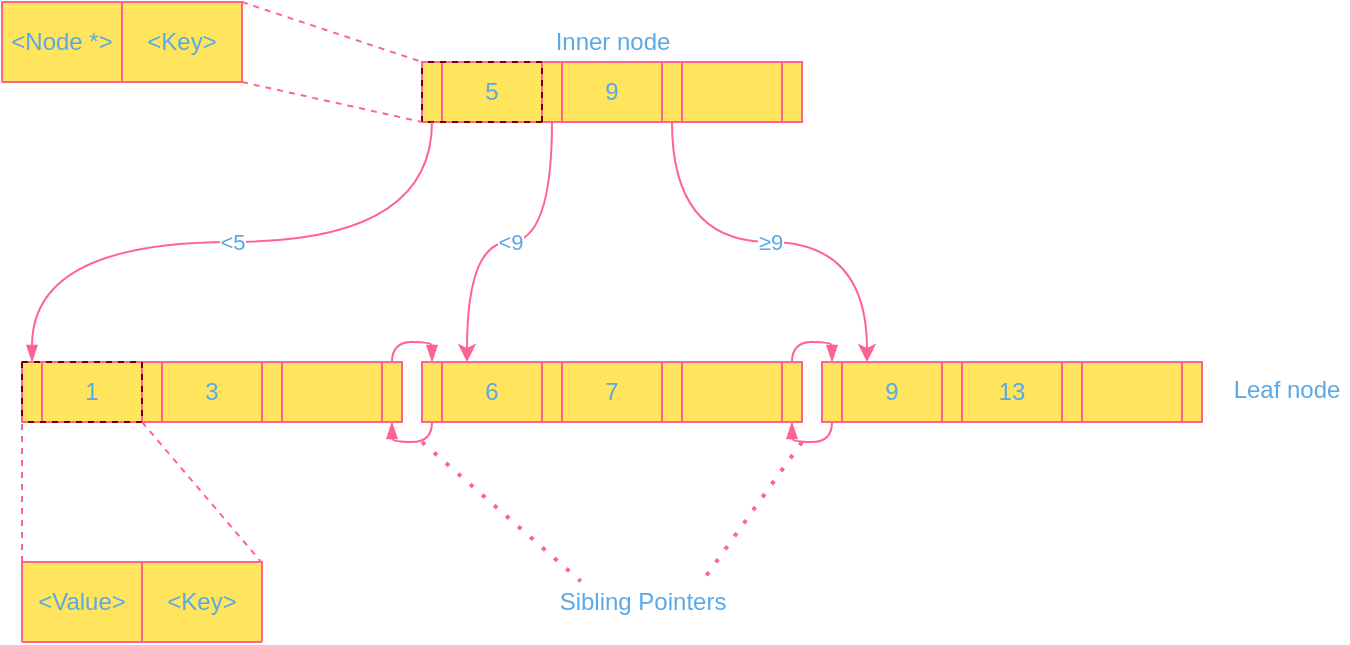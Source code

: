 <mxfile>
    <diagram id="g5ZsnBkL6UbHu-Tv1bW6" name="B+ Tree diagram">
        <mxGraphModel dx="490" dy="495" grid="0" gridSize="10" guides="1" tooltips="1" connect="1" arrows="1" fold="1" page="1" pageScale="1" pageWidth="1169" pageHeight="827" math="0" shadow="0">
            <root>
                <mxCell id="0"/>
                <mxCell id="1" parent="0"/>
                <mxCell id="20" value="" style="group;fontColor=#5AA9E6;" parent="1" vertex="1" connectable="0">
                    <mxGeometry x="490" y="250" width="190" height="30" as="geometry"/>
                </mxCell>
                <mxCell id="9" value="5" style="rounded=0;whiteSpace=wrap;html=1;fillColor=#FFE45E;strokeColor=#FF6392;fontColor=#5AA9E6;" parent="20" vertex="1">
                    <mxGeometry x="10" width="50" height="30" as="geometry"/>
                </mxCell>
                <mxCell id="14" value="9" style="rounded=0;whiteSpace=wrap;html=1;fillColor=#FFE45E;strokeColor=#FF6392;fontColor=#5AA9E6;" parent="20" vertex="1">
                    <mxGeometry x="70" width="50" height="30" as="geometry"/>
                </mxCell>
                <mxCell id="15" value="" style="rounded=0;whiteSpace=wrap;html=1;fillColor=#FFE45E;strokeColor=#FF6392;fontColor=#5AA9E6;" parent="20" vertex="1">
                    <mxGeometry width="10" height="30" as="geometry"/>
                </mxCell>
                <mxCell id="16" value="" style="rounded=0;whiteSpace=wrap;html=1;fillColor=#FFE45E;strokeColor=#FF6392;fontColor=#5AA9E6;" parent="20" vertex="1">
                    <mxGeometry x="60" width="10" height="30" as="geometry"/>
                </mxCell>
                <mxCell id="17" value="" style="rounded=0;whiteSpace=wrap;html=1;fillColor=#FFE45E;strokeColor=#FF6392;fontColor=#5AA9E6;" parent="20" vertex="1">
                    <mxGeometry x="120" width="10" height="30" as="geometry"/>
                </mxCell>
                <mxCell id="18" value="" style="rounded=0;whiteSpace=wrap;html=1;fillColor=#FFE45E;strokeColor=#FF6392;fontColor=#5AA9E6;" parent="20" vertex="1">
                    <mxGeometry x="130" width="50" height="30" as="geometry"/>
                </mxCell>
                <mxCell id="19" value="" style="rounded=0;whiteSpace=wrap;html=1;fillColor=#FFE45E;strokeColor=#FF6392;fontColor=#5AA9E6;" parent="20" vertex="1">
                    <mxGeometry x="180" width="10" height="30" as="geometry"/>
                </mxCell>
                <mxCell id="70" value="" style="endArrow=none;dashed=1;html=1;fontColor=#5AA9E6;strokeColor=#6F0000;fillColor=#a20025;entryX=0;entryY=0;entryDx=0;entryDy=0;exitX=0;exitY=1;exitDx=0;exitDy=0;" parent="20" source="15" target="15" edge="1">
                    <mxGeometry width="50" height="50" relative="1" as="geometry">
                        <mxPoint x="-30" y="-40" as="sourcePoint"/>
                        <mxPoint x="20" y="-90" as="targetPoint"/>
                    </mxGeometry>
                </mxCell>
                <mxCell id="71" value="" style="endArrow=none;dashed=1;html=1;fontColor=#5AA9E6;strokeColor=#6F0000;fillColor=#a20025;entryX=0;entryY=0;entryDx=0;entryDy=0;exitX=0;exitY=0;exitDx=0;exitDy=0;" parent="20" source="16" target="15" edge="1">
                    <mxGeometry width="50" height="50" relative="1" as="geometry">
                        <mxPoint x="10" y="40.0" as="sourcePoint"/>
                        <mxPoint x="10" y="10" as="targetPoint"/>
                    </mxGeometry>
                </mxCell>
                <mxCell id="72" value="" style="endArrow=none;dashed=1;html=1;fontColor=#5AA9E6;strokeColor=#6F0000;fillColor=#a20025;entryX=1;entryY=0;entryDx=0;entryDy=0;exitX=0;exitY=1;exitDx=0;exitDy=0;" parent="20" source="16" target="9" edge="1">
                    <mxGeometry width="50" height="50" relative="1" as="geometry">
                        <mxPoint x="20" y="50.0" as="sourcePoint"/>
                        <mxPoint x="20" y="20" as="targetPoint"/>
                    </mxGeometry>
                </mxCell>
                <mxCell id="73" value="" style="endArrow=none;dashed=1;html=1;fontColor=#5AA9E6;strokeColor=#6F0000;fillColor=#a20025;entryX=0;entryY=1;entryDx=0;entryDy=0;exitX=1;exitY=1;exitDx=0;exitDy=0;" parent="20" source="9" target="15" edge="1">
                    <mxGeometry width="50" height="50" relative="1" as="geometry">
                        <mxPoint x="30" y="60.0" as="sourcePoint"/>
                        <mxPoint x="30" y="30" as="targetPoint"/>
                    </mxGeometry>
                </mxCell>
                <mxCell id="21" value="" style="group;fontColor=#5AA9E6;" parent="1" vertex="1" connectable="0">
                    <mxGeometry x="290" y="400" width="190" height="30" as="geometry"/>
                </mxCell>
                <mxCell id="22" value="1" style="rounded=0;whiteSpace=wrap;html=1;fillColor=#FFE45E;strokeColor=#FF6392;fontColor=#5AA9E6;" parent="21" vertex="1">
                    <mxGeometry x="10" width="50" height="30" as="geometry"/>
                </mxCell>
                <mxCell id="23" value="3" style="rounded=0;whiteSpace=wrap;html=1;fillColor=#FFE45E;strokeColor=#FF6392;fontColor=#5AA9E6;" parent="21" vertex="1">
                    <mxGeometry x="70" width="50" height="30" as="geometry"/>
                </mxCell>
                <mxCell id="24" value="" style="rounded=0;whiteSpace=wrap;html=1;fillColor=#FFE45E;strokeColor=#FF6392;fontColor=#5AA9E6;" parent="21" vertex="1">
                    <mxGeometry width="10" height="30" as="geometry"/>
                </mxCell>
                <mxCell id="25" value="" style="rounded=0;whiteSpace=wrap;html=1;fillColor=#FFE45E;strokeColor=#FF6392;fontColor=#5AA9E6;" parent="21" vertex="1">
                    <mxGeometry x="60" width="10" height="30" as="geometry"/>
                </mxCell>
                <mxCell id="26" value="" style="rounded=0;whiteSpace=wrap;html=1;fillColor=#FFE45E;strokeColor=#FF6392;fontColor=#5AA9E6;" parent="21" vertex="1">
                    <mxGeometry x="120" width="10" height="30" as="geometry"/>
                </mxCell>
                <mxCell id="27" value="" style="rounded=0;whiteSpace=wrap;html=1;fillColor=#FFE45E;strokeColor=#FF6392;fontColor=#5AA9E6;" parent="21" vertex="1">
                    <mxGeometry x="130" width="50" height="30" as="geometry"/>
                </mxCell>
                <mxCell id="28" value="" style="rounded=0;whiteSpace=wrap;html=1;fillColor=#FFE45E;strokeColor=#FF6392;fontColor=#5AA9E6;" parent="21" vertex="1">
                    <mxGeometry x="180" width="10" height="30" as="geometry"/>
                </mxCell>
                <mxCell id="86" value="" style="endArrow=none;html=1;fontColor=#5AA9E6;strokeColor=#6F0000;fillColor=#a20025;entryX=0;entryY=1;entryDx=0;entryDy=0;exitX=0;exitY=0;exitDx=0;exitDy=0;dashed=1;" parent="21" source="24" target="24" edge="1">
                    <mxGeometry width="50" height="50" relative="1" as="geometry">
                        <mxPoint x="-80" y="14.0" as="sourcePoint"/>
                        <mxPoint x="10" y="34" as="targetPoint"/>
                    </mxGeometry>
                </mxCell>
                <mxCell id="87" value="" style="endArrow=none;html=1;fontColor=#5AA9E6;strokeColor=#6F0000;fillColor=#a20025;dashed=1;exitX=0;exitY=0;exitDx=0;exitDy=0;entryX=1;entryY=0;entryDx=0;entryDy=0;" parent="21" source="24" target="22" edge="1">
                    <mxGeometry width="50" height="50" relative="1" as="geometry">
                        <mxPoint as="sourcePoint"/>
                        <mxPoint x="-30" y="-10" as="targetPoint"/>
                    </mxGeometry>
                </mxCell>
                <mxCell id="88" value="" style="endArrow=none;html=1;fontColor=#5AA9E6;strokeColor=#6F0000;fillColor=#a20025;exitX=1;exitY=1;exitDx=0;exitDy=0;dashed=1;entryX=0;entryY=1;entryDx=0;entryDy=0;" parent="21" source="22" target="24" edge="1">
                    <mxGeometry width="50" height="50" relative="1" as="geometry">
                        <mxPoint x="-30.0" y="-40.0" as="sourcePoint"/>
                        <mxPoint x="-20.0" y="1.137e-13" as="targetPoint"/>
                    </mxGeometry>
                </mxCell>
                <mxCell id="89" value="" style="endArrow=none;html=1;fontColor=#5AA9E6;strokeColor=#6F0000;fillColor=#a20025;exitX=1;exitY=0;exitDx=0;exitDy=0;dashed=1;entryX=1;entryY=1;entryDx=0;entryDy=0;" parent="21" source="22" target="22" edge="1">
                    <mxGeometry width="50" height="50" relative="1" as="geometry">
                        <mxPoint x="-20.0" y="-30.0" as="sourcePoint"/>
                        <mxPoint x="-10.0" y="10.0" as="targetPoint"/>
                    </mxGeometry>
                </mxCell>
                <mxCell id="29" value="" style="group;fontColor=#5AA9E6;" parent="1" vertex="1" connectable="0">
                    <mxGeometry x="490" y="400" width="190" height="30" as="geometry"/>
                </mxCell>
                <mxCell id="30" value="6" style="rounded=0;whiteSpace=wrap;html=1;fillColor=#FFE45E;strokeColor=#FF6392;fontColor=#5AA9E6;" parent="29" vertex="1">
                    <mxGeometry x="10" width="50" height="30" as="geometry"/>
                </mxCell>
                <mxCell id="31" value="7" style="rounded=0;whiteSpace=wrap;html=1;fillColor=#FFE45E;strokeColor=#FF6392;fontColor=#5AA9E6;" parent="29" vertex="1">
                    <mxGeometry x="70" width="50" height="30" as="geometry"/>
                </mxCell>
                <mxCell id="32" value="" style="rounded=0;whiteSpace=wrap;html=1;fillColor=#FFE45E;strokeColor=#FF6392;fontColor=#5AA9E6;" parent="29" vertex="1">
                    <mxGeometry width="10" height="30" as="geometry"/>
                </mxCell>
                <mxCell id="33" value="" style="rounded=0;whiteSpace=wrap;html=1;fillColor=#FFE45E;strokeColor=#FF6392;fontColor=#5AA9E6;" parent="29" vertex="1">
                    <mxGeometry x="60" width="10" height="30" as="geometry"/>
                </mxCell>
                <mxCell id="34" value="" style="rounded=0;whiteSpace=wrap;html=1;fillColor=#FFE45E;strokeColor=#FF6392;fontColor=#5AA9E6;" parent="29" vertex="1">
                    <mxGeometry x="120" width="10" height="30" as="geometry"/>
                </mxCell>
                <mxCell id="35" value="" style="rounded=0;whiteSpace=wrap;html=1;fillColor=#FFE45E;strokeColor=#FF6392;fontColor=#5AA9E6;" parent="29" vertex="1">
                    <mxGeometry x="130" width="50" height="30" as="geometry"/>
                </mxCell>
                <mxCell id="36" value="" style="rounded=0;whiteSpace=wrap;html=1;fillColor=#FFE45E;strokeColor=#FF6392;fontColor=#5AA9E6;" parent="29" vertex="1">
                    <mxGeometry x="180" width="10" height="30" as="geometry"/>
                </mxCell>
                <mxCell id="37" value="" style="group;fontColor=#5AA9E6;" parent="1" vertex="1" connectable="0">
                    <mxGeometry x="690" y="400" width="190" height="30" as="geometry"/>
                </mxCell>
                <mxCell id="38" value="9" style="rounded=0;whiteSpace=wrap;html=1;fillColor=#FFE45E;strokeColor=#FF6392;fontColor=#5AA9E6;" parent="37" vertex="1">
                    <mxGeometry x="10" width="50" height="30" as="geometry"/>
                </mxCell>
                <mxCell id="39" value="13" style="rounded=0;whiteSpace=wrap;html=1;fillColor=#FFE45E;strokeColor=#FF6392;fontColor=#5AA9E6;" parent="37" vertex="1">
                    <mxGeometry x="70" width="50" height="30" as="geometry"/>
                </mxCell>
                <mxCell id="40" value="" style="rounded=0;whiteSpace=wrap;html=1;fillColor=#FFE45E;strokeColor=#FF6392;fontColor=#5AA9E6;" parent="37" vertex="1">
                    <mxGeometry width="10" height="30" as="geometry"/>
                </mxCell>
                <mxCell id="41" value="" style="rounded=0;whiteSpace=wrap;html=1;fillColor=#FFE45E;strokeColor=#FF6392;fontColor=#5AA9E6;" parent="37" vertex="1">
                    <mxGeometry x="60" width="10" height="30" as="geometry"/>
                </mxCell>
                <mxCell id="42" value="" style="rounded=0;whiteSpace=wrap;html=1;fillColor=#FFE45E;strokeColor=#FF6392;fontColor=#5AA9E6;" parent="37" vertex="1">
                    <mxGeometry x="120" width="10" height="30" as="geometry"/>
                </mxCell>
                <mxCell id="43" value="" style="rounded=0;whiteSpace=wrap;html=1;fillColor=#FFE45E;strokeColor=#FF6392;fontColor=#5AA9E6;" parent="37" vertex="1">
                    <mxGeometry x="130" width="50" height="30" as="geometry"/>
                </mxCell>
                <mxCell id="44" value="" style="rounded=0;whiteSpace=wrap;html=1;fillColor=#FFE45E;strokeColor=#FF6392;fontColor=#5AA9E6;" parent="37" vertex="1">
                    <mxGeometry x="180" width="10" height="30" as="geometry"/>
                </mxCell>
                <mxCell id="46" value="&amp;lt;5" style="edgeStyle=orthogonalEdgeStyle;rounded=0;orthogonalLoop=1;jettySize=auto;html=1;exitX=0.5;exitY=1;exitDx=0;exitDy=0;entryX=0.5;entryY=0;entryDx=0;entryDy=0;curved=1;endArrow=blockThin;endFill=1;strokeColor=#FF6392;fontColor=#5AA9E6;" parent="1" source="15" target="24" edge="1">
                    <mxGeometry relative="1" as="geometry"/>
                </mxCell>
                <mxCell id="47" style="edgeStyle=orthogonalEdgeStyle;curved=1;rounded=0;orthogonalLoop=1;jettySize=auto;html=1;exitX=0.5;exitY=0;exitDx=0;exitDy=0;entryX=0.5;entryY=0;entryDx=0;entryDy=0;endArrow=blockThin;endFill=1;strokeWidth=1;startSize=6;strokeColor=#FF6392;fontColor=#5AA9E6;" parent="1" source="28" target="32" edge="1">
                    <mxGeometry relative="1" as="geometry">
                        <Array as="points">
                            <mxPoint x="475" y="390"/>
                            <mxPoint x="495" y="390"/>
                        </Array>
                    </mxGeometry>
                </mxCell>
                <mxCell id="50" style="edgeStyle=orthogonalEdgeStyle;rounded=0;orthogonalLoop=1;jettySize=auto;html=1;exitX=0.5;exitY=1;exitDx=0;exitDy=0;endArrow=blockThin;endFill=1;startSize=6;strokeWidth=1;curved=1;entryX=0.5;entryY=1;entryDx=0;entryDy=0;strokeColor=#FF6392;fontColor=#5AA9E6;" parent="1" source="32" target="28" edge="1">
                    <mxGeometry relative="1" as="geometry">
                        <mxPoint x="495.116" y="450" as="targetPoint"/>
                        <Array as="points">
                            <mxPoint x="495" y="440"/>
                            <mxPoint x="475" y="440"/>
                        </Array>
                    </mxGeometry>
                </mxCell>
                <mxCell id="51" style="edgeStyle=orthogonalEdgeStyle;curved=1;rounded=0;orthogonalLoop=1;jettySize=auto;html=1;exitX=0.5;exitY=0;exitDx=0;exitDy=0;entryX=0.5;entryY=0;entryDx=0;entryDy=0;endArrow=blockThin;endFill=1;startSize=6;strokeWidth=1;strokeColor=#FF6392;fontColor=#5AA9E6;" parent="1" source="36" target="40" edge="1">
                    <mxGeometry relative="1" as="geometry">
                        <Array as="points">
                            <mxPoint x="675" y="390"/>
                            <mxPoint x="695" y="390"/>
                        </Array>
                    </mxGeometry>
                </mxCell>
                <mxCell id="52" style="edgeStyle=orthogonalEdgeStyle;curved=1;rounded=0;orthogonalLoop=1;jettySize=auto;html=1;exitX=0.5;exitY=1;exitDx=0;exitDy=0;entryX=0.5;entryY=1;entryDx=0;entryDy=0;endArrow=blockThin;endFill=1;startSize=6;strokeWidth=1;strokeColor=#FF6392;fontColor=#5AA9E6;" parent="1" source="40" target="36" edge="1">
                    <mxGeometry relative="1" as="geometry">
                        <Array as="points">
                            <mxPoint x="695" y="440"/>
                            <mxPoint x="675" y="440"/>
                        </Array>
                    </mxGeometry>
                </mxCell>
                <mxCell id="54" value="&amp;lt;9" style="edgeStyle=orthogonalEdgeStyle;curved=1;rounded=1;sketch=0;orthogonalLoop=1;jettySize=auto;html=1;exitX=0.5;exitY=1;exitDx=0;exitDy=0;entryX=0.25;entryY=0;entryDx=0;entryDy=0;fontColor=#5AA9E6;strokeColor=#FF6392;fillColor=#FFE45E;" parent="1" source="16" target="30" edge="1">
                    <mxGeometry relative="1" as="geometry"/>
                </mxCell>
                <mxCell id="55" value="≥9" style="edgeStyle=orthogonalEdgeStyle;curved=1;rounded=1;sketch=0;orthogonalLoop=1;jettySize=auto;html=1;exitX=0.5;exitY=1;exitDx=0;exitDy=0;entryX=0.25;entryY=0;entryDx=0;entryDy=0;fontColor=#5AA9E6;strokeColor=#FF6392;fillColor=#FFE45E;" parent="1" source="17" target="38" edge="1">
                    <mxGeometry relative="1" as="geometry"/>
                </mxCell>
                <mxCell id="58" value="Inner node" style="text;html=1;align=center;verticalAlign=middle;resizable=0;points=[];autosize=1;strokeColor=none;fontColor=#5AA9E6;" parent="1" vertex="1">
                    <mxGeometry x="550" y="230" width="70" height="20" as="geometry"/>
                </mxCell>
                <mxCell id="59" value="" style="endArrow=none;dashed=1;html=1;dashPattern=1 3;strokeWidth=2;fontColor=#5AA9E6;fillColor=#a20025;strokeColor=#FF6392;entryX=0.799;entryY=-0.003;entryDx=0;entryDy=0;entryPerimeter=0;" parent="1" target="61" edge="1">
                    <mxGeometry width="50" height="50" relative="1" as="geometry">
                        <mxPoint x="680" y="440" as="sourcePoint"/>
                        <mxPoint x="620" y="510" as="targetPoint"/>
                    </mxGeometry>
                </mxCell>
                <mxCell id="60" value="" style="endArrow=none;dashed=1;html=1;dashPattern=1 3;strokeWidth=2;fontColor=#5AA9E6;fillColor=#a20025;strokeColor=#FF6392;entryX=0.194;entryY=-0.017;entryDx=0;entryDy=0;entryPerimeter=0;" parent="1" target="61" edge="1">
                    <mxGeometry width="50" height="50" relative="1" as="geometry">
                        <mxPoint x="490" y="440" as="sourcePoint"/>
                        <mxPoint x="570.0" y="510" as="targetPoint"/>
                    </mxGeometry>
                </mxCell>
                <mxCell id="61" value="Sibling Pointers" style="text;html=1;align=center;verticalAlign=middle;resizable=0;points=[];autosize=1;strokeColor=none;fontColor=#5AA9E6;" parent="1" vertex="1">
                    <mxGeometry x="550" y="510" width="100" height="20" as="geometry"/>
                </mxCell>
                <mxCell id="62" value="" style="endArrow=none;html=1;fontColor=#5AA9E6;fillColor=#a20025;entryX=0;entryY=0;entryDx=0;entryDy=0;exitX=1;exitY=0;exitDx=0;exitDy=0;dashed=1;strokeColor=#FF6392;" parent="1" target="15" edge="1">
                    <mxGeometry width="50" height="50" relative="1" as="geometry">
                        <mxPoint x="400" y="220.0" as="sourcePoint"/>
                        <mxPoint x="460" y="250" as="targetPoint"/>
                    </mxGeometry>
                </mxCell>
                <mxCell id="63" value="" style="endArrow=none;html=1;fontColor=#5AA9E6;fillColor=#a20025;entryX=0;entryY=1;entryDx=0;entryDy=0;exitX=1;exitY=1;exitDx=0;exitDy=0;dashed=1;strokeColor=#FF6392;" parent="1" target="15" edge="1">
                    <mxGeometry width="50" height="50" relative="1" as="geometry">
                        <mxPoint x="400" y="260.0" as="sourcePoint"/>
                        <mxPoint x="490.0" y="280" as="targetPoint"/>
                    </mxGeometry>
                </mxCell>
                <mxCell id="74" value="" style="endArrow=none;html=1;fontColor=#5AA9E6;strokeColor=#FF6392;fillColor=#FFE45E;entryX=0.5;entryY=1;entryDx=0;entryDy=0;exitX=0.5;exitY=0;exitDx=0;exitDy=0;" parent="1" edge="1">
                    <mxGeometry width="50" height="50" relative="1" as="geometry">
                        <mxPoint x="345" y="220.0" as="sourcePoint"/>
                        <mxPoint x="345" y="260.0" as="targetPoint"/>
                    </mxGeometry>
                </mxCell>
                <mxCell id="78" value="" style="shape=table;container=1;collapsible=0;childLayout=tableLayout;rounded=0;fontColor=#5AA9E6;strokeColor=#FF6392;fillColor=#FFE45E;" parent="1" vertex="1">
                    <mxGeometry x="280" y="220" width="120" height="40" as="geometry"/>
                </mxCell>
                <mxCell id="79" value="" style="shape=partialRectangle;collapsible=0;dropTarget=0;pointerEvents=0;fillColor=none;top=0;left=0;bottom=0;right=0;points=[[0,0.5],[1,0.5]];portConstraint=eastwest;" parent="78" vertex="1">
                    <mxGeometry width="120" height="40" as="geometry"/>
                </mxCell>
                <mxCell id="80" value="&amp;lt;Node *&amp;gt;" style="shape=partialRectangle;html=1;whiteSpace=wrap;connectable=0;overflow=hidden;fillColor=none;top=0;left=0;bottom=0;right=1;strokeColor=#FF6392;fontColor=#5AA9E6;" parent="79" vertex="1">
                    <mxGeometry width="60" height="40" as="geometry"/>
                </mxCell>
                <mxCell id="81" value="&amp;lt;Key&amp;gt;" style="shape=partialRectangle;html=1;whiteSpace=wrap;connectable=0;overflow=hidden;fillColor=none;top=0;left=1;bottom=0;right=0;strokeColor=#FF6392;fontColor=#5AA9E6;" parent="79" vertex="1">
                    <mxGeometry x="60" width="60" height="40" as="geometry"/>
                </mxCell>
                <mxCell id="82" value="" style="shape=table;container=1;collapsible=0;childLayout=tableLayout;rounded=0;fontColor=#5AA9E6;strokeColor=#FF6392;fillColor=#FFE45E;" parent="1" vertex="1">
                    <mxGeometry x="290" y="500" width="120" height="40" as="geometry"/>
                </mxCell>
                <mxCell id="83" value="" style="shape=partialRectangle;collapsible=0;dropTarget=0;pointerEvents=0;fillColor=none;top=0;left=0;bottom=0;right=0;points=[[0,0.5],[1,0.5]];portConstraint=eastwest;" parent="82" vertex="1">
                    <mxGeometry width="120" height="40" as="geometry"/>
                </mxCell>
                <mxCell id="84" value="&amp;lt;Value&amp;gt;" style="shape=partialRectangle;html=1;whiteSpace=wrap;connectable=0;overflow=hidden;fillColor=none;top=0;left=0;bottom=0;right=1;strokeColor=#FF6392;fontColor=#5AA9E6;" parent="83" vertex="1">
                    <mxGeometry width="60" height="40" as="geometry"/>
                </mxCell>
                <mxCell id="85" value="&amp;lt;Key&amp;gt;" style="shape=partialRectangle;html=1;whiteSpace=wrap;connectable=0;overflow=hidden;fillColor=none;top=0;left=1;bottom=0;right=0;strokeColor=#FF6392;fontColor=#5AA9E6;" parent="83" vertex="1">
                    <mxGeometry x="60" width="60" height="40" as="geometry"/>
                </mxCell>
                <mxCell id="90" value="" style="endArrow=none;html=1;fontColor=#5AA9E6;fillColor=#a20025;dashed=1;entryX=0;entryY=1;entryDx=0;entryDy=0;strokeColor=#FF6392;" parent="1" target="24" edge="1">
                    <mxGeometry width="50" height="50" relative="1" as="geometry">
                        <mxPoint x="290" y="500" as="sourcePoint"/>
                        <mxPoint x="280" y="450" as="targetPoint"/>
                    </mxGeometry>
                </mxCell>
                <mxCell id="91" value="" style="endArrow=none;html=1;fontColor=#5AA9E6;fillColor=#a20025;exitX=0;exitY=1;exitDx=0;exitDy=0;dashed=1;entryX=0.998;entryY=0.004;entryDx=0;entryDy=0;entryPerimeter=0;strokeColor=#FF6392;" parent="1" source="25" target="83" edge="1">
                    <mxGeometry width="50" height="50" relative="1" as="geometry">
                        <mxPoint x="290.0" y="390.0" as="sourcePoint"/>
                        <mxPoint x="300.0" y="430.0" as="targetPoint"/>
                    </mxGeometry>
                </mxCell>
                <mxCell id="92" value="Leaf node" style="text;html=1;align=center;verticalAlign=middle;resizable=0;points=[];autosize=1;strokeColor=none;fontColor=#5AA9E6;" parent="1" vertex="1">
                    <mxGeometry x="890" y="405" width="63" height="18" as="geometry"/>
                </mxCell>
            </root>
        </mxGraphModel>
    </diagram>
    <diagram name="Prefix Search" id="lALsTIuI-mNZfIV6mXWH">
        <mxGraphModel dx="490" dy="495" grid="1" gridSize="10" guides="1" tooltips="1" connect="1" arrows="1" fold="1" page="1" pageScale="1" pageWidth="1169" pageHeight="827" math="0" shadow="0">
            <root>
                <mxCell id="19uY2m7G7Lr0xYHOOk7L-0"/>
                <mxCell id="19uY2m7G7Lr0xYHOOk7L-1" parent="19uY2m7G7Lr0xYHOOk7L-0"/>
                <mxCell id="19uY2m7G7Lr0xYHOOk7L-2" value="" style="group;fontColor=#5AA9E6;" parent="19uY2m7G7Lr0xYHOOk7L-1" vertex="1" connectable="0">
                    <mxGeometry x="501" y="203" width="190" height="30" as="geometry"/>
                </mxCell>
                <mxCell id="19uY2m7G7Lr0xYHOOk7L-3" value="A,C" style="rounded=0;whiteSpace=wrap;html=1;fillColor=#FFE45E;strokeColor=#FF6392;fontColor=#5AA9E6;" parent="19uY2m7G7Lr0xYHOOk7L-2" vertex="1">
                    <mxGeometry x="10" width="50" height="30" as="geometry"/>
                </mxCell>
                <mxCell id="19uY2m7G7Lr0xYHOOk7L-4" value="B,B" style="rounded=0;whiteSpace=wrap;html=1;fillColor=#FFE45E;strokeColor=#FF6392;fontColor=#5AA9E6;" parent="19uY2m7G7Lr0xYHOOk7L-2" vertex="1">
                    <mxGeometry x="70" width="50" height="30" as="geometry"/>
                </mxCell>
                <mxCell id="19uY2m7G7Lr0xYHOOk7L-5" value="" style="rounded=0;whiteSpace=wrap;html=1;fillColor=#FFE45E;strokeColor=#FF6392;fontColor=#5AA9E6;" parent="19uY2m7G7Lr0xYHOOk7L-2" vertex="1">
                    <mxGeometry width="10" height="30" as="geometry"/>
                </mxCell>
                <mxCell id="19uY2m7G7Lr0xYHOOk7L-6" value="" style="rounded=0;whiteSpace=wrap;html=1;fillColor=#FFE45E;strokeColor=#FF6392;fontColor=#5AA9E6;" parent="19uY2m7G7Lr0xYHOOk7L-2" vertex="1">
                    <mxGeometry x="60" width="10" height="30" as="geometry"/>
                </mxCell>
                <mxCell id="19uY2m7G7Lr0xYHOOk7L-7" value="" style="rounded=0;whiteSpace=wrap;html=1;fillColor=#FFE45E;strokeColor=#FF6392;fontColor=#5AA9E6;" parent="19uY2m7G7Lr0xYHOOk7L-2" vertex="1">
                    <mxGeometry x="120" width="10" height="30" as="geometry"/>
                </mxCell>
                <mxCell id="19uY2m7G7Lr0xYHOOk7L-8" value="C,C" style="rounded=0;whiteSpace=wrap;html=1;fillColor=#FFE45E;strokeColor=#FF6392;fontColor=#5AA9E6;" parent="19uY2m7G7Lr0xYHOOk7L-2" vertex="1">
                    <mxGeometry x="130" width="50" height="30" as="geometry"/>
                </mxCell>
                <mxCell id="19uY2m7G7Lr0xYHOOk7L-9" value="" style="rounded=0;whiteSpace=wrap;html=1;fillColor=#FFE45E;strokeColor=#FF6392;fontColor=#5AA9E6;" parent="19uY2m7G7Lr0xYHOOk7L-2" vertex="1">
                    <mxGeometry x="180" width="10" height="30" as="geometry"/>
                </mxCell>
                <mxCell id="19uY2m7G7Lr0xYHOOk7L-93" value="" style="endArrow=none;html=1;fontColor=#5AA9E6;startSize=0;fillColor=#FFE45E;strokeColor=#FF0000;entryX=0;entryY=0;entryDx=0;entryDy=0;exitX=0;exitY=0;exitDx=0;exitDy=0;strokeWidth=2;" parent="19uY2m7G7Lr0xYHOOk7L-2" source="19uY2m7G7Lr0xYHOOk7L-6" target="19uY2m7G7Lr0xYHOOk7L-5" edge="1">
                    <mxGeometry width="50" height="50" relative="1" as="geometry">
                        <mxPoint x="-161" y="37" as="sourcePoint"/>
                        <mxPoint x="-111" y="-13" as="targetPoint"/>
                    </mxGeometry>
                </mxCell>
                <mxCell id="19uY2m7G7Lr0xYHOOk7L-95" value="" style="endArrow=none;html=1;fontColor=#5AA9E6;startSize=0;fillColor=#FFE45E;strokeColor=#FF0000;entryX=1;entryY=1;entryDx=0;entryDy=0;exitX=0;exitY=0;exitDx=0;exitDy=0;strokeWidth=2;" parent="19uY2m7G7Lr0xYHOOk7L-2" source="19uY2m7G7Lr0xYHOOk7L-6" target="19uY2m7G7Lr0xYHOOk7L-3" edge="1">
                    <mxGeometry width="50" height="50" relative="1" as="geometry">
                        <mxPoint x="70" y="10" as="sourcePoint"/>
                        <mxPoint x="10" y="10" as="targetPoint"/>
                    </mxGeometry>
                </mxCell>
                <mxCell id="19uY2m7G7Lr0xYHOOk7L-96" value="" style="endArrow=none;html=1;fontColor=#5AA9E6;startSize=0;fillColor=#FFE45E;strokeColor=#FF0000;entryX=0;entryY=1;entryDx=0;entryDy=0;exitX=0;exitY=1;exitDx=0;exitDy=0;strokeWidth=2;" parent="19uY2m7G7Lr0xYHOOk7L-2" source="19uY2m7G7Lr0xYHOOk7L-6" target="19uY2m7G7Lr0xYHOOk7L-5" edge="1">
                    <mxGeometry width="50" height="50" relative="1" as="geometry">
                        <mxPoint x="80" y="20" as="sourcePoint"/>
                        <mxPoint x="20" y="20" as="targetPoint"/>
                    </mxGeometry>
                </mxCell>
                <mxCell id="19uY2m7G7Lr0xYHOOk7L-14" value="" style="group;fontColor=#5AA9E6;" parent="19uY2m7G7Lr0xYHOOk7L-1" vertex="1" connectable="0">
                    <mxGeometry x="190" y="370" width="190" height="30" as="geometry"/>
                </mxCell>
                <mxCell id="19uY2m7G7Lr0xYHOOk7L-15" value="A,A" style="rounded=0;whiteSpace=wrap;html=1;fillColor=#FFE45E;strokeColor=#FF6392;fontColor=#5AA9E6;" parent="19uY2m7G7Lr0xYHOOk7L-14" vertex="1">
                    <mxGeometry x="10" width="50" height="30" as="geometry"/>
                </mxCell>
                <mxCell id="19uY2m7G7Lr0xYHOOk7L-16" value="A,B" style="rounded=0;whiteSpace=wrap;html=1;fillColor=#FFE45E;strokeColor=#FF6392;fontColor=#5AA9E6;" parent="19uY2m7G7Lr0xYHOOk7L-14" vertex="1">
                    <mxGeometry x="70" width="50" height="30" as="geometry"/>
                </mxCell>
                <mxCell id="19uY2m7G7Lr0xYHOOk7L-17" value="" style="rounded=0;whiteSpace=wrap;html=1;fillColor=#FFE45E;strokeColor=#FF6392;fontColor=#5AA9E6;" parent="19uY2m7G7Lr0xYHOOk7L-14" vertex="1">
                    <mxGeometry width="10" height="30" as="geometry"/>
                </mxCell>
                <mxCell id="19uY2m7G7Lr0xYHOOk7L-18" value="" style="rounded=0;whiteSpace=wrap;html=1;fillColor=#FFE45E;strokeColor=#FF6392;fontColor=#5AA9E6;" parent="19uY2m7G7Lr0xYHOOk7L-14" vertex="1">
                    <mxGeometry x="60" width="10" height="30" as="geometry"/>
                </mxCell>
                <mxCell id="19uY2m7G7Lr0xYHOOk7L-19" value="" style="rounded=0;whiteSpace=wrap;html=1;fillColor=#FFE45E;strokeColor=#FF6392;fontColor=#5AA9E6;" parent="19uY2m7G7Lr0xYHOOk7L-14" vertex="1">
                    <mxGeometry x="120" width="10" height="30" as="geometry"/>
                </mxCell>
                <mxCell id="19uY2m7G7Lr0xYHOOk7L-20" value="" style="rounded=0;whiteSpace=wrap;html=1;fillColor=#FFE45E;strokeColor=#FF6392;fontColor=#5AA9E6;" parent="19uY2m7G7Lr0xYHOOk7L-14" vertex="1">
                    <mxGeometry x="130" width="50" height="30" as="geometry"/>
                </mxCell>
                <mxCell id="19uY2m7G7Lr0xYHOOk7L-21" value="" style="rounded=0;whiteSpace=wrap;html=1;fillColor=#FFE45E;strokeColor=#FF6392;fontColor=#5AA9E6;" parent="19uY2m7G7Lr0xYHOOk7L-14" vertex="1">
                    <mxGeometry x="180" width="10" height="30" as="geometry"/>
                </mxCell>
                <mxCell id="19uY2m7G7Lr0xYHOOk7L-98" value="" style="endArrow=none;html=1;fontColor=#5AA9E6;startSize=0;fillColor=#FFE45E;strokeColor=#FF0000;entryX=0;entryY=0;entryDx=0;entryDy=0;exitX=1;exitY=0;exitDx=0;exitDy=0;strokeWidth=2;" parent="19uY2m7G7Lr0xYHOOk7L-14" source="19uY2m7G7Lr0xYHOOk7L-21" target="19uY2m7G7Lr0xYHOOk7L-17" edge="1">
                    <mxGeometry width="50" height="50" relative="1" as="geometry">
                        <mxPoint x="100" y="-20" as="sourcePoint"/>
                        <mxPoint x="40" y="-20" as="targetPoint"/>
                    </mxGeometry>
                </mxCell>
                <mxCell id="19uY2m7G7Lr0xYHOOk7L-99" value="" style="endArrow=none;html=1;fontColor=#5AA9E6;startSize=0;fillColor=#FFE45E;strokeColor=#FF0000;entryX=0;entryY=1;entryDx=0;entryDy=0;exitX=1;exitY=1;exitDx=0;exitDy=0;strokeWidth=2;" parent="19uY2m7G7Lr0xYHOOk7L-14" source="19uY2m7G7Lr0xYHOOk7L-21" target="19uY2m7G7Lr0xYHOOk7L-17" edge="1">
                    <mxGeometry width="50" height="50" relative="1" as="geometry">
                        <mxPoint x="110" y="-10" as="sourcePoint"/>
                        <mxPoint x="50" y="-10" as="targetPoint"/>
                    </mxGeometry>
                </mxCell>
                <mxCell id="19uY2m7G7Lr0xYHOOk7L-100" value="" style="endArrow=none;html=1;fontColor=#5AA9E6;startSize=0;fillColor=#FFE45E;strokeColor=#FF0000;entryX=0;entryY=0;entryDx=0;entryDy=0;exitX=0;exitY=1;exitDx=0;exitDy=0;strokeWidth=2;" parent="19uY2m7G7Lr0xYHOOk7L-14" source="19uY2m7G7Lr0xYHOOk7L-17" target="19uY2m7G7Lr0xYHOOk7L-17" edge="1">
                    <mxGeometry width="50" height="50" relative="1" as="geometry">
                        <mxPoint x="120" as="sourcePoint"/>
                        <mxPoint x="60" as="targetPoint"/>
                    </mxGeometry>
                </mxCell>
                <mxCell id="19uY2m7G7Lr0xYHOOk7L-101" value="" style="endArrow=none;html=1;fontColor=#5AA9E6;startSize=0;fillColor=#FFE45E;strokeColor=#FF0000;entryX=1;entryY=1;entryDx=0;entryDy=0;exitX=1;exitY=0;exitDx=0;exitDy=0;strokeWidth=2;" parent="19uY2m7G7Lr0xYHOOk7L-14" source="19uY2m7G7Lr0xYHOOk7L-21" target="19uY2m7G7Lr0xYHOOk7L-21" edge="1">
                    <mxGeometry width="50" height="50" relative="1" as="geometry">
                        <mxPoint x="130" y="10" as="sourcePoint"/>
                        <mxPoint x="70" y="10" as="targetPoint"/>
                    </mxGeometry>
                </mxCell>
                <mxCell id="19uY2m7G7Lr0xYHOOk7L-26" value="" style="group;fontColor=#5AA9E6;" parent="19uY2m7G7Lr0xYHOOk7L-1" vertex="1" connectable="0">
                    <mxGeometry x="390" y="370" width="190" height="30" as="geometry"/>
                </mxCell>
                <mxCell id="19uY2m7G7Lr0xYHOOk7L-27" value="A,C" style="rounded=0;whiteSpace=wrap;html=1;fillColor=#FFE45E;strokeColor=#FF6392;fontColor=#5AA9E6;" parent="19uY2m7G7Lr0xYHOOk7L-26" vertex="1">
                    <mxGeometry x="10" width="50" height="30" as="geometry"/>
                </mxCell>
                <mxCell id="19uY2m7G7Lr0xYHOOk7L-28" value="B,A" style="rounded=0;whiteSpace=wrap;html=1;fillColor=#FFE45E;strokeColor=#FF6392;fontColor=#5AA9E6;" parent="19uY2m7G7Lr0xYHOOk7L-26" vertex="1">
                    <mxGeometry x="70" width="50" height="30" as="geometry"/>
                </mxCell>
                <mxCell id="19uY2m7G7Lr0xYHOOk7L-29" value="" style="rounded=0;whiteSpace=wrap;html=1;fillColor=#FFE45E;strokeColor=#FF6392;fontColor=#5AA9E6;" parent="19uY2m7G7Lr0xYHOOk7L-26" vertex="1">
                    <mxGeometry width="10" height="30" as="geometry"/>
                </mxCell>
                <mxCell id="19uY2m7G7Lr0xYHOOk7L-30" value="" style="rounded=0;whiteSpace=wrap;html=1;fillColor=#FFE45E;strokeColor=#FF6392;fontColor=#5AA9E6;" parent="19uY2m7G7Lr0xYHOOk7L-26" vertex="1">
                    <mxGeometry x="60" width="10" height="30" as="geometry"/>
                </mxCell>
                <mxCell id="19uY2m7G7Lr0xYHOOk7L-31" value="" style="rounded=0;whiteSpace=wrap;html=1;fillColor=#FFE45E;strokeColor=#FF6392;fontColor=#5AA9E6;" parent="19uY2m7G7Lr0xYHOOk7L-26" vertex="1">
                    <mxGeometry x="120" width="10" height="30" as="geometry"/>
                </mxCell>
                <mxCell id="19uY2m7G7Lr0xYHOOk7L-32" value="" style="rounded=0;whiteSpace=wrap;html=1;fillColor=#FFE45E;strokeColor=#FF6392;fontColor=#5AA9E6;" parent="19uY2m7G7Lr0xYHOOk7L-26" vertex="1">
                    <mxGeometry x="130" width="50" height="30" as="geometry"/>
                </mxCell>
                <mxCell id="19uY2m7G7Lr0xYHOOk7L-33" value="" style="rounded=0;whiteSpace=wrap;html=1;fillColor=#FFE45E;strokeColor=#FF6392;fontColor=#5AA9E6;" parent="19uY2m7G7Lr0xYHOOk7L-26" vertex="1">
                    <mxGeometry x="180" width="10" height="30" as="geometry"/>
                </mxCell>
                <mxCell id="19uY2m7G7Lr0xYHOOk7L-102" value="" style="endArrow=none;html=1;fontColor=#5AA9E6;startSize=0;fillColor=#FFE45E;strokeColor=#FF0000;entryX=0;entryY=1;entryDx=0;entryDy=0;exitX=0;exitY=0;exitDx=0;exitDy=0;strokeWidth=2;" parent="19uY2m7G7Lr0xYHOOk7L-26" source="19uY2m7G7Lr0xYHOOk7L-29" target="19uY2m7G7Lr0xYHOOk7L-29" edge="1">
                    <mxGeometry width="50" height="50" relative="1" as="geometry">
                        <mxPoint x="-60" y="20" as="sourcePoint"/>
                        <mxPoint x="-120" y="20" as="targetPoint"/>
                    </mxGeometry>
                </mxCell>
                <mxCell id="19uY2m7G7Lr0xYHOOk7L-103" value="" style="endArrow=none;html=1;fontColor=#5AA9E6;startSize=0;fillColor=#FFE45E;strokeColor=#FF0000;entryX=0;entryY=0;entryDx=0;entryDy=0;exitX=0;exitY=0;exitDx=0;exitDy=0;strokeWidth=2;" parent="19uY2m7G7Lr0xYHOOk7L-26" source="19uY2m7G7Lr0xYHOOk7L-29" target="19uY2m7G7Lr0xYHOOk7L-30" edge="1">
                    <mxGeometry width="50" height="50" relative="1" as="geometry">
                        <mxPoint x="-50" y="30" as="sourcePoint"/>
                        <mxPoint x="-110" y="30" as="targetPoint"/>
                    </mxGeometry>
                </mxCell>
                <mxCell id="19uY2m7G7Lr0xYHOOk7L-104" value="" style="endArrow=none;html=1;fontColor=#5AA9E6;startSize=0;fillColor=#FFE45E;strokeColor=#FF0000;entryX=1;entryY=1;entryDx=0;entryDy=0;exitX=0;exitY=0;exitDx=0;exitDy=0;strokeWidth=2;" parent="19uY2m7G7Lr0xYHOOk7L-26" source="19uY2m7G7Lr0xYHOOk7L-30" target="19uY2m7G7Lr0xYHOOk7L-27" edge="1">
                    <mxGeometry width="50" height="50" relative="1" as="geometry">
                        <mxPoint x="-40" y="40" as="sourcePoint"/>
                        <mxPoint x="-100" y="40" as="targetPoint"/>
                    </mxGeometry>
                </mxCell>
                <mxCell id="19uY2m7G7Lr0xYHOOk7L-105" value="" style="endArrow=none;html=1;fontColor=#5AA9E6;startSize=0;fillColor=#FFE45E;strokeColor=#FF0000;entryX=0;entryY=1;entryDx=0;entryDy=0;exitX=0;exitY=1;exitDx=0;exitDy=0;strokeWidth=2;" parent="19uY2m7G7Lr0xYHOOk7L-26" source="19uY2m7G7Lr0xYHOOk7L-29" target="19uY2m7G7Lr0xYHOOk7L-30" edge="1">
                    <mxGeometry width="50" height="50" relative="1" as="geometry">
                        <mxPoint x="-30" y="50" as="sourcePoint"/>
                        <mxPoint x="-90" y="50" as="targetPoint"/>
                    </mxGeometry>
                </mxCell>
                <mxCell id="19uY2m7G7Lr0xYHOOk7L-34" value="" style="group;fontColor=#5AA9E6;" parent="19uY2m7G7Lr0xYHOOk7L-1" vertex="1" connectable="0">
                    <mxGeometry x="590" y="370" width="190" height="30" as="geometry"/>
                </mxCell>
                <mxCell id="19uY2m7G7Lr0xYHOOk7L-35" value="B,B" style="rounded=0;whiteSpace=wrap;html=1;fillColor=#FFE45E;strokeColor=#FF6392;fontColor=#5AA9E6;" parent="19uY2m7G7Lr0xYHOOk7L-34" vertex="1">
                    <mxGeometry x="10" width="50" height="30" as="geometry"/>
                </mxCell>
                <mxCell id="19uY2m7G7Lr0xYHOOk7L-36" value="B,C" style="rounded=0;whiteSpace=wrap;html=1;fillColor=#FFE45E;strokeColor=#FF6392;fontColor=#5AA9E6;" parent="19uY2m7G7Lr0xYHOOk7L-34" vertex="1">
                    <mxGeometry x="70" width="50" height="30" as="geometry"/>
                </mxCell>
                <mxCell id="19uY2m7G7Lr0xYHOOk7L-37" value="" style="rounded=0;whiteSpace=wrap;html=1;fillColor=#FFE45E;strokeColor=#FF6392;fontColor=#5AA9E6;" parent="19uY2m7G7Lr0xYHOOk7L-34" vertex="1">
                    <mxGeometry width="10" height="30" as="geometry"/>
                </mxCell>
                <mxCell id="19uY2m7G7Lr0xYHOOk7L-38" value="" style="rounded=0;whiteSpace=wrap;html=1;fillColor=#FFE45E;strokeColor=#FF6392;fontColor=#5AA9E6;" parent="19uY2m7G7Lr0xYHOOk7L-34" vertex="1">
                    <mxGeometry x="60" width="10" height="30" as="geometry"/>
                </mxCell>
                <mxCell id="19uY2m7G7Lr0xYHOOk7L-39" value="" style="rounded=0;whiteSpace=wrap;html=1;fillColor=#FFE45E;strokeColor=#FF6392;fontColor=#5AA9E6;" parent="19uY2m7G7Lr0xYHOOk7L-34" vertex="1">
                    <mxGeometry x="120" width="10" height="30" as="geometry"/>
                </mxCell>
                <mxCell id="19uY2m7G7Lr0xYHOOk7L-40" value="" style="rounded=0;whiteSpace=wrap;html=1;fillColor=#FFE45E;strokeColor=#FF6392;fontColor=#5AA9E6;" parent="19uY2m7G7Lr0xYHOOk7L-34" vertex="1">
                    <mxGeometry x="130" width="50" height="30" as="geometry"/>
                </mxCell>
                <mxCell id="19uY2m7G7Lr0xYHOOk7L-41" value="" style="rounded=0;whiteSpace=wrap;html=1;fillColor=#FFE45E;strokeColor=#FF6392;fontColor=#5AA9E6;" parent="19uY2m7G7Lr0xYHOOk7L-34" vertex="1">
                    <mxGeometry x="180" width="10" height="30" as="geometry"/>
                </mxCell>
                <mxCell id="19uY2m7G7Lr0xYHOOk7L-42" value="A≤A" style="edgeStyle=orthogonalEdgeStyle;rounded=0;orthogonalLoop=1;jettySize=auto;html=1;exitX=0.5;exitY=1;exitDx=0;exitDy=0;entryX=0.5;entryY=0;entryDx=0;entryDy=0;curved=1;endArrow=blockThin;endFill=1;strokeColor=#FF6392;fontColor=#FF0000;" parent="19uY2m7G7Lr0xYHOOk7L-1" source="19uY2m7G7Lr0xYHOOk7L-5" target="19uY2m7G7Lr0xYHOOk7L-17" edge="1">
                    <mxGeometry relative="1" as="geometry"/>
                </mxCell>
                <mxCell id="19uY2m7G7Lr0xYHOOk7L-47" value="" style="edgeStyle=orthogonalEdgeStyle;curved=1;rounded=1;sketch=0;orthogonalLoop=1;jettySize=auto;html=1;exitX=0.5;exitY=1;exitDx=0;exitDy=0;entryX=0.25;entryY=0;entryDx=0;entryDy=0;fontColor=#5AA9E6;fillColor=#FFE45E;strokeColor=#FFE45E;" parent="19uY2m7G7Lr0xYHOOk7L-1" source="19uY2m7G7Lr0xYHOOk7L-6" target="19uY2m7G7Lr0xYHOOk7L-27" edge="1">
                    <mxGeometry relative="1" as="geometry"/>
                </mxCell>
                <mxCell id="19uY2m7G7Lr0xYHOOk7L-48" value="" style="edgeStyle=orthogonalEdgeStyle;curved=1;rounded=1;sketch=0;orthogonalLoop=1;jettySize=auto;html=1;exitX=0.5;exitY=1;exitDx=0;exitDy=0;entryX=0.25;entryY=0;entryDx=0;entryDy=0;fontColor=#5AA9E6;fillColor=#FFE45E;strokeColor=#FFE45E;" parent="19uY2m7G7Lr0xYHOOk7L-1" source="19uY2m7G7Lr0xYHOOk7L-7" target="19uY2m7G7Lr0xYHOOk7L-35" edge="1">
                    <mxGeometry relative="1" as="geometry"/>
                </mxCell>
                <mxCell id="19uY2m7G7Lr0xYHOOk7L-68" value="" style="group;fontColor=#5AA9E6;" parent="19uY2m7G7Lr0xYHOOk7L-1" vertex="1" connectable="0">
                    <mxGeometry x="789" y="370" width="190" height="30" as="geometry"/>
                </mxCell>
                <mxCell id="19uY2m7G7Lr0xYHOOk7L-70" value="C,D" style="rounded=0;whiteSpace=wrap;html=1;fillColor=#FFE45E;strokeColor=#FF6392;fontColor=#5AA9E6;" parent="19uY2m7G7Lr0xYHOOk7L-68" vertex="1">
                    <mxGeometry x="70" width="50" height="30" as="geometry"/>
                </mxCell>
                <mxCell id="19uY2m7G7Lr0xYHOOk7L-71" value="" style="rounded=0;whiteSpace=wrap;html=1;fillColor=#FFE45E;strokeColor=#FF6392;fontColor=#5AA9E6;" parent="19uY2m7G7Lr0xYHOOk7L-68" vertex="1">
                    <mxGeometry width="10" height="30" as="geometry"/>
                </mxCell>
                <mxCell id="19uY2m7G7Lr0xYHOOk7L-72" value="" style="rounded=0;whiteSpace=wrap;html=1;fillColor=#FFE45E;strokeColor=#FF6392;fontColor=#5AA9E6;" parent="19uY2m7G7Lr0xYHOOk7L-68" vertex="1">
                    <mxGeometry x="60" width="10" height="30" as="geometry"/>
                </mxCell>
                <mxCell id="19uY2m7G7Lr0xYHOOk7L-73" value="" style="rounded=0;whiteSpace=wrap;html=1;fillColor=#FFE45E;strokeColor=#FF6392;fontColor=#5AA9E6;" parent="19uY2m7G7Lr0xYHOOk7L-68" vertex="1">
                    <mxGeometry x="120" width="10" height="30" as="geometry"/>
                </mxCell>
                <mxCell id="19uY2m7G7Lr0xYHOOk7L-74" value="" style="rounded=0;whiteSpace=wrap;html=1;fillColor=#FFE45E;strokeColor=#FF6392;fontColor=#5AA9E6;" parent="19uY2m7G7Lr0xYHOOk7L-68" vertex="1">
                    <mxGeometry x="130" width="50" height="30" as="geometry"/>
                </mxCell>
                <mxCell id="19uY2m7G7Lr0xYHOOk7L-75" value="" style="rounded=0;whiteSpace=wrap;html=1;fillColor=#FFE45E;strokeColor=#FF6392;fontColor=#5AA9E6;" parent="19uY2m7G7Lr0xYHOOk7L-68" vertex="1">
                    <mxGeometry x="180" width="10" height="30" as="geometry"/>
                </mxCell>
                <mxCell id="19uY2m7G7Lr0xYHOOk7L-69" value="C,C" style="rounded=0;whiteSpace=wrap;html=1;fillColor=#FFE45E;strokeColor=#FF6392;fontColor=#5AA9E6;" parent="19uY2m7G7Lr0xYHOOk7L-68" vertex="1">
                    <mxGeometry x="10" width="50" height="30" as="geometry"/>
                </mxCell>
                <mxCell id="19uY2m7G7Lr0xYHOOk7L-79" style="edgeStyle=orthogonalEdgeStyle;curved=1;rounded=1;sketch=0;orthogonalLoop=1;jettySize=auto;html=1;exitX=0.5;exitY=1;exitDx=0;exitDy=0;entryX=0.25;entryY=0;entryDx=0;entryDy=0;fontColor=#5AA9E6;startSize=0;fillColor=#FFE45E;strokeColor=#FFE45E;" parent="19uY2m7G7Lr0xYHOOk7L-1" source="19uY2m7G7Lr0xYHOOk7L-9" target="19uY2m7G7Lr0xYHOOk7L-69" edge="1">
                    <mxGeometry relative="1" as="geometry"/>
                </mxCell>
                <mxCell id="19uY2m7G7Lr0xYHOOk7L-81" value="&lt;font style=&quot;font-size: 27px&quot;&gt;Find Key=(A,&lt;font color=&quot;#ff6392&quot;&gt;*&lt;/font&gt;)&lt;/font&gt;" style="text;html=1;align=center;verticalAlign=middle;resizable=0;points=[];autosize=1;strokeColor=none;fontColor=#5AA9E6;" parent="19uY2m7G7Lr0xYHOOk7L-1" vertex="1">
                    <mxGeometry x="233" y="140" width="186" height="23" as="geometry"/>
                </mxCell>
                <mxCell id="19uY2m7G7Lr0xYHOOk7L-86" style="edgeStyle=orthogonalEdgeStyle;curved=1;rounded=1;sketch=0;orthogonalLoop=1;jettySize=auto;html=1;exitX=0.5;exitY=1;exitDx=0;exitDy=0;entryX=0.5;entryY=1;entryDx=0;entryDy=0;fontColor=#5AA9E6;startSize=0;fillColor=#FFE45E;strokeColor=#FF6392;" parent="19uY2m7G7Lr0xYHOOk7L-1" source="19uY2m7G7Lr0xYHOOk7L-29" target="19uY2m7G7Lr0xYHOOk7L-21" edge="1">
                    <mxGeometry relative="1" as="geometry">
                        <Array as="points">
                            <mxPoint x="395" y="410"/>
                            <mxPoint x="375" y="410"/>
                        </Array>
                    </mxGeometry>
                </mxCell>
                <mxCell id="19uY2m7G7Lr0xYHOOk7L-87" style="edgeStyle=orthogonalEdgeStyle;curved=1;rounded=1;sketch=0;orthogonalLoop=1;jettySize=auto;html=1;exitX=0.5;exitY=0;exitDx=0;exitDy=0;entryX=0.5;entryY=0;entryDx=0;entryDy=0;fontColor=#5AA9E6;startSize=0;fillColor=#FFE45E;strokeColor=#FF6392;" parent="19uY2m7G7Lr0xYHOOk7L-1" source="19uY2m7G7Lr0xYHOOk7L-21" target="19uY2m7G7Lr0xYHOOk7L-29" edge="1">
                    <mxGeometry relative="1" as="geometry">
                        <Array as="points">
                            <mxPoint x="375" y="360"/>
                            <mxPoint x="395" y="360"/>
                        </Array>
                    </mxGeometry>
                </mxCell>
                <mxCell id="19uY2m7G7Lr0xYHOOk7L-88" style="edgeStyle=orthogonalEdgeStyle;curved=1;rounded=1;sketch=0;orthogonalLoop=1;jettySize=auto;html=1;exitX=0.5;exitY=0;exitDx=0;exitDy=0;entryX=0.5;entryY=0;entryDx=0;entryDy=0;fontColor=#5AA9E6;startSize=0;strokeColor=#FF6392;fillColor=#FFE45E;" parent="19uY2m7G7Lr0xYHOOk7L-1" source="19uY2m7G7Lr0xYHOOk7L-33" target="19uY2m7G7Lr0xYHOOk7L-37" edge="1">
                    <mxGeometry relative="1" as="geometry">
                        <Array as="points">
                            <mxPoint x="575" y="360"/>
                            <mxPoint x="595" y="360"/>
                        </Array>
                    </mxGeometry>
                </mxCell>
                <mxCell id="19uY2m7G7Lr0xYHOOk7L-89" style="edgeStyle=orthogonalEdgeStyle;curved=1;rounded=1;sketch=0;orthogonalLoop=1;jettySize=auto;html=1;exitX=0.5;exitY=1;exitDx=0;exitDy=0;entryX=0.5;entryY=1;entryDx=0;entryDy=0;fontColor=#5AA9E6;startSize=0;strokeColor=#FF6392;fillColor=#FFE45E;" parent="19uY2m7G7Lr0xYHOOk7L-1" source="19uY2m7G7Lr0xYHOOk7L-37" target="19uY2m7G7Lr0xYHOOk7L-33" edge="1">
                    <mxGeometry relative="1" as="geometry">
                        <Array as="points">
                            <mxPoint x="595" y="410"/>
                            <mxPoint x="575" y="410"/>
                        </Array>
                    </mxGeometry>
                </mxCell>
                <mxCell id="19uY2m7G7Lr0xYHOOk7L-90" style="edgeStyle=orthogonalEdgeStyle;curved=1;rounded=1;sketch=0;orthogonalLoop=1;jettySize=auto;html=1;exitX=0.5;exitY=0;exitDx=0;exitDy=0;entryX=0.5;entryY=0;entryDx=0;entryDy=0;fontColor=#5AA9E6;startSize=0;strokeColor=#FF6392;fillColor=#FFE45E;" parent="19uY2m7G7Lr0xYHOOk7L-1" source="19uY2m7G7Lr0xYHOOk7L-41" target="19uY2m7G7Lr0xYHOOk7L-71" edge="1">
                    <mxGeometry relative="1" as="geometry">
                        <Array as="points">
                            <mxPoint x="775" y="360"/>
                            <mxPoint x="794" y="360"/>
                        </Array>
                    </mxGeometry>
                </mxCell>
                <mxCell id="19uY2m7G7Lr0xYHOOk7L-92" style="edgeStyle=orthogonalEdgeStyle;curved=1;rounded=1;sketch=0;orthogonalLoop=1;jettySize=auto;html=1;exitX=0.5;exitY=1;exitDx=0;exitDy=0;entryX=0.5;entryY=1;entryDx=0;entryDy=0;fontColor=#5AA9E6;startSize=0;strokeColor=#FF6392;fillColor=#FFE45E;" parent="19uY2m7G7Lr0xYHOOk7L-1" source="19uY2m7G7Lr0xYHOOk7L-71" target="19uY2m7G7Lr0xYHOOk7L-41" edge="1">
                    <mxGeometry relative="1" as="geometry">
                        <Array as="points">
                            <mxPoint x="794" y="410"/>
                            <mxPoint x="775" y="410"/>
                        </Array>
                    </mxGeometry>
                </mxCell>
                <mxCell id="19uY2m7G7Lr0xYHOOk7L-97" value="" style="endArrow=none;html=1;fontColor=#5AA9E6;startSize=0;fillColor=#FFE45E;strokeColor=#FF0000;exitX=0;exitY=0;exitDx=0;exitDy=0;strokeWidth=2;" parent="19uY2m7G7Lr0xYHOOk7L-1" source="19uY2m7G7Lr0xYHOOk7L-5" edge="1">
                    <mxGeometry width="50" height="50" relative="1" as="geometry">
                        <mxPoint x="591" y="233" as="sourcePoint"/>
                        <mxPoint x="501" y="233" as="targetPoint"/>
                    </mxGeometry>
                </mxCell>
                <mxCell id="19uY2m7G7Lr0xYHOOk7L-106" value="" style="shape=flexArrow;endArrow=classic;html=1;fontColor=#FF0000;startSize=0;strokeColor=#FF0000;strokeWidth=2;fillColor=#FFE45E;" parent="19uY2m7G7Lr0xYHOOk7L-1" edge="1">
                    <mxGeometry width="50" height="50" relative="1" as="geometry">
                        <mxPoint x="419" y="450" as="sourcePoint"/>
                        <mxPoint x="419" y="410" as="targetPoint"/>
                    </mxGeometry>
                </mxCell>
                <mxCell id="19uY2m7G7Lr0xYHOOk7L-107" value="A≤B" style="text;html=1;align=center;verticalAlign=middle;resizable=0;points=[];autosize=1;strokeColor=none;fontColor=#FF0000;" parent="19uY2m7G7Lr0xYHOOk7L-1" vertex="1">
                    <mxGeometry x="400" y="450" width="40" height="20" as="geometry"/>
                </mxCell>
            </root>
        </mxGraphModel>
    </diagram>
</mxfile>

